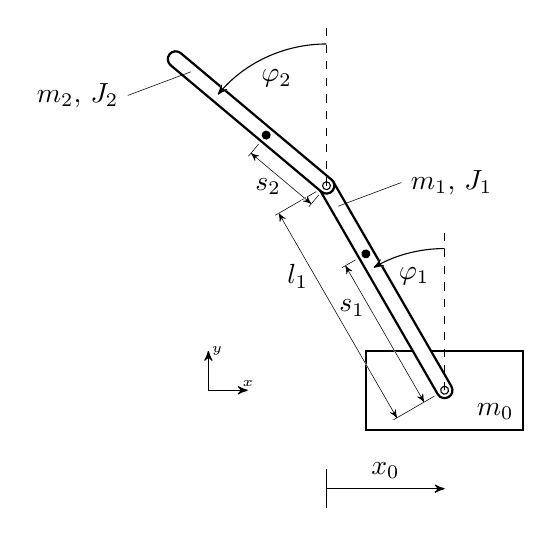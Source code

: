 \begin{tikzpicture}[scale=1, auto, >=stealth',x=1cm,y=1cm]

	\def\pu{30}
	\def\lu{3}
	\def\su{2}
	
	\def\po{50}
	\def\lo{2.5}
	\def\so{1}

	\draw[thick] (-1,-0.5) |- (1,0.5) |- cycle;
	
	%\path (0,0) ++(\pu+90:\su) coordinate (su);
	%\path (0,0) ++(\pu+90:\lu) coordinate (lu);
	
	
	\begin{scope}[rotate=\pu]
		\draw[fill=white,thick] (1mm,0) -- (1mm, \lu) arc[start angle=0, end angle=180, radius=1mm] 
						-- (-1mm, 0) arc[start angle=180, end angle=360, radius=1mm];
		\draw[] (0,0) circle[radius=0.5mm];
		\draw[fill=black] (0, \su) circle[radius=0.5mm];
		
		\path (0, \su) coordinate (su);
		\path (0, \lu) coordinate (lu);
		
		\draw[very thin] (-1.5mm, 0) -- (-7.5mm, 0);
		\draw[very thin] (-1.5mm, \su) -- (-3.5mm, \su);
		\draw[white, <->] (-3mm, 0) -- (-3mm, \su); 
		\draw[very thin, <->] (-3mm, 0) -- node[pos=0.75,inner sep=0pt]{$s_1$} (-3mm, \su);

		\draw[very thin] (-1.5mm, \lu) -- (-7.5mm, \lu);
		\draw[white, <->] (-7mm, 0) -- (-7mm, \lu); 
		\draw[very thin, <->] (-7mm, 0) -- node[pos=0.75,inner sep=0pt]{$l_1$} (-7mm, \lu);
	\end{scope}
	
	\begin{scope}[rotate=\po,shift={(lu)}]
		\draw[fill=white,thick] (1mm,0) -- (1mm, \lo) arc[start angle=0, end angle=180, radius=1mm] 
						-- (-1mm, 0) arc[start angle=180, end angle=360, radius=1mm];
		\draw[] (0,0) circle[radius=0.5mm];
		\draw[fill=black] (0, \so) circle[radius=0.5mm];
		
		\path (0, \so) coordinate (so);
		\path (0, \lo) coordinate (lo);
		
		\draw[very thin] (-1.5mm, 0) -- ++(-2mm, 0);
		\draw[very thin] (-1.5mm, \so) -- ++(-2mm, 0);
		\draw[white, <->] (-3mm, 0) -- (-3mm, \so); 
		\draw[very thin, <->] (-3mm, 0) -- node[pos=0.5,inner sep=0pt]{$s_2$} (-3mm, \so);
	\end{scope}

	\draw[thick,white,->] (0,1.8) arc[start angle=90, end angle=90+\pu, radius=1.8cm];
	\draw[thin,->] (0,1.8) arc[start angle=90, end angle=90+\pu, radius=1.8cm];
	\node at (90+\pu/2:1.5cm) {$\varphi_1$};
	\draw[thin,dashed] (0,0) -- (0, 2);
	
	\draw[thick,white,->] (lu) ++(0,1.8) arc[start angle=90, end angle=90+\po, radius=1.8cm];
	\draw[thin,->] (lu) ++(0,1.8) arc[start angle=90, end angle=90+\po, radius=1.8cm];
	\path (lu) +(90+\po/2:1.5cm) node {$\varphi_2$};
	\draw[thin,dashed] (lu) -- ++(0, 2);


	\node[anchor=south east] at (1,-0.5) {$m_0$};
	
	\draw[very thin] (90+\pu:0.9*\lu) -- ++(8mm,3mm) node[anchor=west] {$m_1$, $J_1$};
	\draw[very thin] ($(lu)!0.9!(lo)$) -- ++(-8mm,-3mm) node[anchor=east] {$m_2$, $J_2$};
	
	
	\draw[thin] (-1.5,-1) -- ++(0,-0.5);
	\draw[thin,->] (-1.5,-1.25) -- node{$x_0$} (0,-1.25); 
	
	\draw[thin,->] (-3,0) -- ++(0.5,0) node[anchor=south, inner sep=1pt]{\tiny $x$};
	\draw[thin,->] (-3,0) -- ++(0,0.5) node[anchor=west, inner sep=1pt]{\tiny $y$};
	
\end{tikzpicture}
